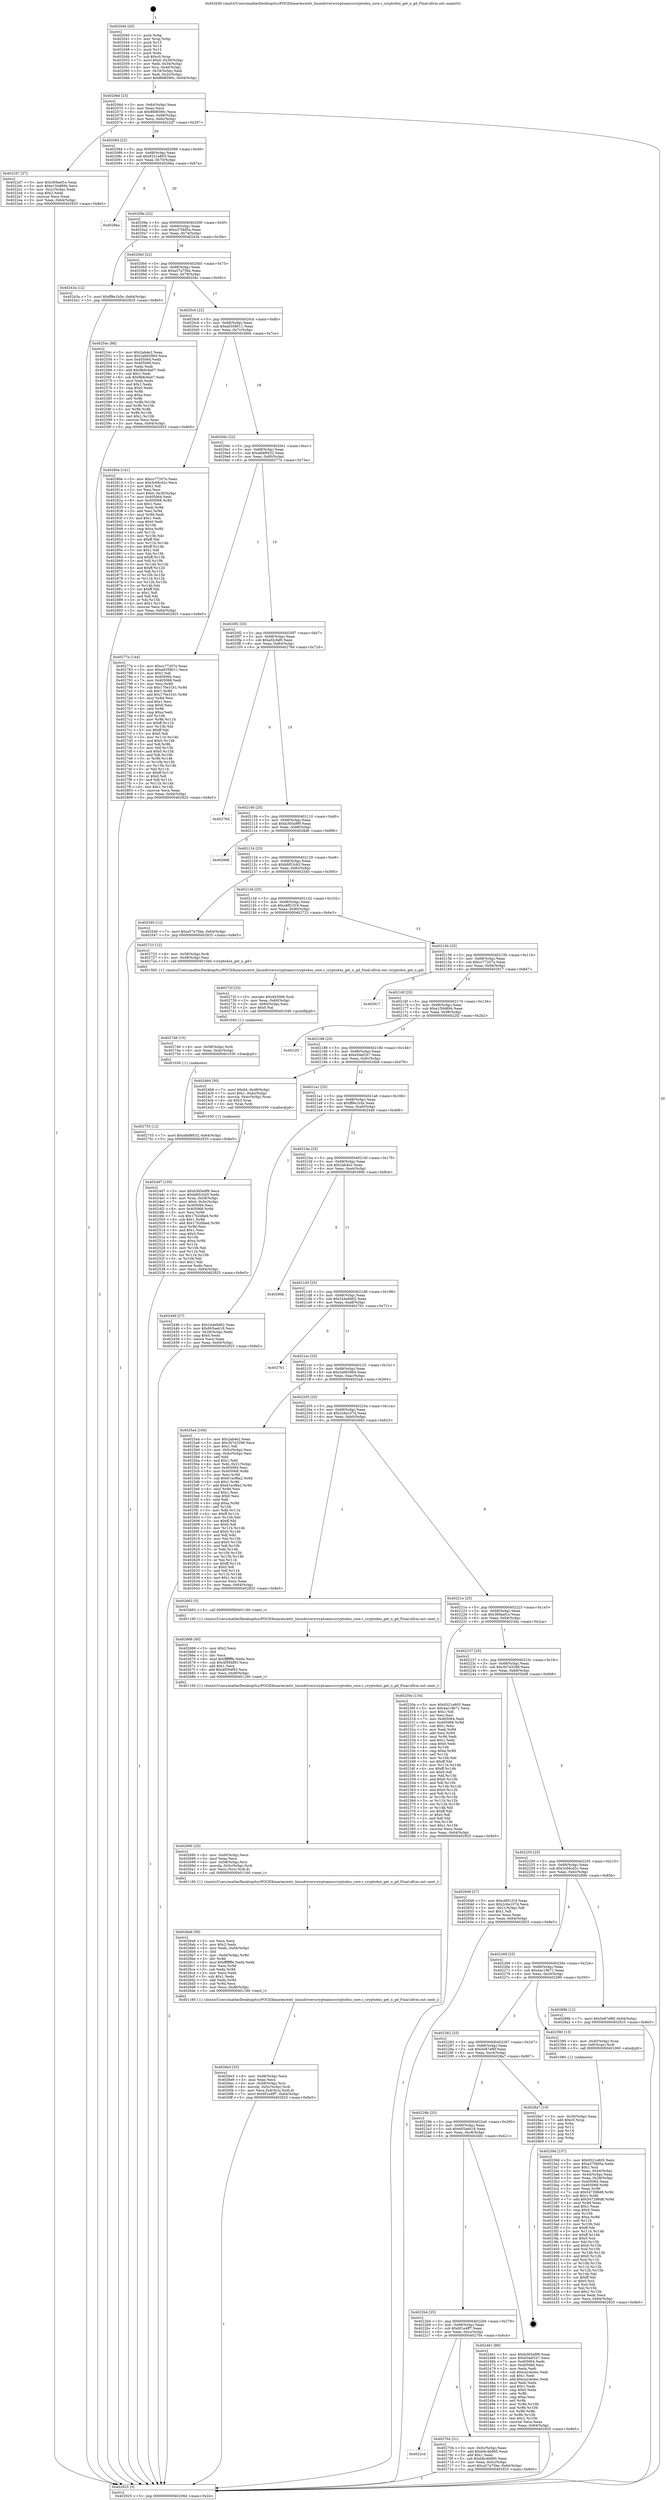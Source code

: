 digraph "0x402040" {
  label = "0x402040 (/mnt/c/Users/mathe/Desktop/tcc/POCII/binaries/extr_linuxdriverscryptoamcccrypto4xx_core.c_crypto4xx_get_n_gd_Final-ollvm.out::main(0))"
  labelloc = "t"
  node[shape=record]

  Entry [label="",width=0.3,height=0.3,shape=circle,fillcolor=black,style=filled]
  "0x40206d" [label="{
     0x40206d [23]\l
     | [instrs]\l
     &nbsp;&nbsp;0x40206d \<+3\>: mov -0x64(%rbp),%eax\l
     &nbsp;&nbsp;0x402070 \<+2\>: mov %eax,%ecx\l
     &nbsp;&nbsp;0x402072 \<+6\>: sub $0x8fd8590c,%ecx\l
     &nbsp;&nbsp;0x402078 \<+3\>: mov %eax,-0x68(%rbp)\l
     &nbsp;&nbsp;0x40207b \<+3\>: mov %ecx,-0x6c(%rbp)\l
     &nbsp;&nbsp;0x40207e \<+6\>: je 00000000004022d7 \<main+0x297\>\l
  }"]
  "0x4022d7" [label="{
     0x4022d7 [27]\l
     | [instrs]\l
     &nbsp;&nbsp;0x4022d7 \<+5\>: mov $0x369aef1e,%eax\l
     &nbsp;&nbsp;0x4022dc \<+5\>: mov $0xe150d894,%ecx\l
     &nbsp;&nbsp;0x4022e1 \<+3\>: mov -0x2c(%rbp),%edx\l
     &nbsp;&nbsp;0x4022e4 \<+3\>: cmp $0x2,%edx\l
     &nbsp;&nbsp;0x4022e7 \<+3\>: cmovne %ecx,%eax\l
     &nbsp;&nbsp;0x4022ea \<+3\>: mov %eax,-0x64(%rbp)\l
     &nbsp;&nbsp;0x4022ed \<+5\>: jmp 0000000000402925 \<main+0x8e5\>\l
  }"]
  "0x402084" [label="{
     0x402084 [22]\l
     | [instrs]\l
     &nbsp;&nbsp;0x402084 \<+5\>: jmp 0000000000402089 \<main+0x49\>\l
     &nbsp;&nbsp;0x402089 \<+3\>: mov -0x68(%rbp),%eax\l
     &nbsp;&nbsp;0x40208c \<+5\>: sub $0x9321e805,%eax\l
     &nbsp;&nbsp;0x402091 \<+3\>: mov %eax,-0x70(%rbp)\l
     &nbsp;&nbsp;0x402094 \<+6\>: je 00000000004028ba \<main+0x87a\>\l
  }"]
  "0x402925" [label="{
     0x402925 [5]\l
     | [instrs]\l
     &nbsp;&nbsp;0x402925 \<+5\>: jmp 000000000040206d \<main+0x2d\>\l
  }"]
  "0x402040" [label="{
     0x402040 [45]\l
     | [instrs]\l
     &nbsp;&nbsp;0x402040 \<+1\>: push %rbp\l
     &nbsp;&nbsp;0x402041 \<+3\>: mov %rsp,%rbp\l
     &nbsp;&nbsp;0x402044 \<+2\>: push %r15\l
     &nbsp;&nbsp;0x402046 \<+2\>: push %r14\l
     &nbsp;&nbsp;0x402048 \<+2\>: push %r12\l
     &nbsp;&nbsp;0x40204a \<+1\>: push %rbx\l
     &nbsp;&nbsp;0x40204b \<+7\>: sub $0xc0,%rsp\l
     &nbsp;&nbsp;0x402052 \<+7\>: movl $0x0,-0x30(%rbp)\l
     &nbsp;&nbsp;0x402059 \<+3\>: mov %edi,-0x34(%rbp)\l
     &nbsp;&nbsp;0x40205c \<+4\>: mov %rsi,-0x40(%rbp)\l
     &nbsp;&nbsp;0x402060 \<+3\>: mov -0x34(%rbp),%edi\l
     &nbsp;&nbsp;0x402063 \<+3\>: mov %edi,-0x2c(%rbp)\l
     &nbsp;&nbsp;0x402066 \<+7\>: movl $0x8fd8590c,-0x64(%rbp)\l
  }"]
  Exit [label="",width=0.3,height=0.3,shape=circle,fillcolor=black,style=filled,peripheries=2]
  "0x4028ba" [label="{
     0x4028ba\l
  }", style=dashed]
  "0x40209a" [label="{
     0x40209a [22]\l
     | [instrs]\l
     &nbsp;&nbsp;0x40209a \<+5\>: jmp 000000000040209f \<main+0x5f\>\l
     &nbsp;&nbsp;0x40209f \<+3\>: mov -0x68(%rbp),%eax\l
     &nbsp;&nbsp;0x4020a2 \<+5\>: sub $0xa37f485a,%eax\l
     &nbsp;&nbsp;0x4020a7 \<+3\>: mov %eax,-0x74(%rbp)\l
     &nbsp;&nbsp;0x4020aa \<+6\>: je 000000000040243a \<main+0x3fa\>\l
  }"]
  "0x402755" [label="{
     0x402755 [12]\l
     | [instrs]\l
     &nbsp;&nbsp;0x402755 \<+7\>: movl $0xa8d9f432,-0x64(%rbp)\l
     &nbsp;&nbsp;0x40275c \<+5\>: jmp 0000000000402925 \<main+0x8e5\>\l
  }"]
  "0x40243a" [label="{
     0x40243a [12]\l
     | [instrs]\l
     &nbsp;&nbsp;0x40243a \<+7\>: movl $0xff9e1b5e,-0x64(%rbp)\l
     &nbsp;&nbsp;0x402441 \<+5\>: jmp 0000000000402925 \<main+0x8e5\>\l
  }"]
  "0x4020b0" [label="{
     0x4020b0 [22]\l
     | [instrs]\l
     &nbsp;&nbsp;0x4020b0 \<+5\>: jmp 00000000004020b5 \<main+0x75\>\l
     &nbsp;&nbsp;0x4020b5 \<+3\>: mov -0x68(%rbp),%eax\l
     &nbsp;&nbsp;0x4020b8 \<+5\>: sub $0xa57a75be,%eax\l
     &nbsp;&nbsp;0x4020bd \<+3\>: mov %eax,-0x78(%rbp)\l
     &nbsp;&nbsp;0x4020c0 \<+6\>: je 000000000040254c \<main+0x50c\>\l
  }"]
  "0x402746" [label="{
     0x402746 [15]\l
     | [instrs]\l
     &nbsp;&nbsp;0x402746 \<+4\>: mov -0x58(%rbp),%rdi\l
     &nbsp;&nbsp;0x40274a \<+6\>: mov %eax,-0xdc(%rbp)\l
     &nbsp;&nbsp;0x402750 \<+5\>: call 0000000000401030 \<free@plt\>\l
     | [calls]\l
     &nbsp;&nbsp;0x401030 \{1\} (unknown)\l
  }"]
  "0x40254c" [label="{
     0x40254c [88]\l
     | [instrs]\l
     &nbsp;&nbsp;0x40254c \<+5\>: mov $0x2ab4e2,%eax\l
     &nbsp;&nbsp;0x402551 \<+5\>: mov $0x2a692964,%ecx\l
     &nbsp;&nbsp;0x402556 \<+7\>: mov 0x405064,%edx\l
     &nbsp;&nbsp;0x40255d \<+7\>: mov 0x405068,%esi\l
     &nbsp;&nbsp;0x402564 \<+2\>: mov %edx,%edi\l
     &nbsp;&nbsp;0x402566 \<+6\>: add $0x9b6c8a07,%edi\l
     &nbsp;&nbsp;0x40256c \<+3\>: sub $0x1,%edi\l
     &nbsp;&nbsp;0x40256f \<+6\>: sub $0x9b6c8a07,%edi\l
     &nbsp;&nbsp;0x402575 \<+3\>: imul %edi,%edx\l
     &nbsp;&nbsp;0x402578 \<+3\>: and $0x1,%edx\l
     &nbsp;&nbsp;0x40257b \<+3\>: cmp $0x0,%edx\l
     &nbsp;&nbsp;0x40257e \<+4\>: sete %r8b\l
     &nbsp;&nbsp;0x402582 \<+3\>: cmp $0xa,%esi\l
     &nbsp;&nbsp;0x402585 \<+4\>: setl %r9b\l
     &nbsp;&nbsp;0x402589 \<+3\>: mov %r8b,%r10b\l
     &nbsp;&nbsp;0x40258c \<+3\>: and %r9b,%r10b\l
     &nbsp;&nbsp;0x40258f \<+3\>: xor %r9b,%r8b\l
     &nbsp;&nbsp;0x402592 \<+3\>: or %r8b,%r10b\l
     &nbsp;&nbsp;0x402595 \<+4\>: test $0x1,%r10b\l
     &nbsp;&nbsp;0x402599 \<+3\>: cmovne %ecx,%eax\l
     &nbsp;&nbsp;0x40259c \<+3\>: mov %eax,-0x64(%rbp)\l
     &nbsp;&nbsp;0x40259f \<+5\>: jmp 0000000000402925 \<main+0x8e5\>\l
  }"]
  "0x4020c6" [label="{
     0x4020c6 [22]\l
     | [instrs]\l
     &nbsp;&nbsp;0x4020c6 \<+5\>: jmp 00000000004020cb \<main+0x8b\>\l
     &nbsp;&nbsp;0x4020cb \<+3\>: mov -0x68(%rbp),%eax\l
     &nbsp;&nbsp;0x4020ce \<+5\>: sub $0xa6358011,%eax\l
     &nbsp;&nbsp;0x4020d3 \<+3\>: mov %eax,-0x7c(%rbp)\l
     &nbsp;&nbsp;0x4020d6 \<+6\>: je 000000000040280e \<main+0x7ce\>\l
  }"]
  "0x40272f" [label="{
     0x40272f [23]\l
     | [instrs]\l
     &nbsp;&nbsp;0x40272f \<+10\>: movabs $0x4030b6,%rdi\l
     &nbsp;&nbsp;0x402739 \<+3\>: mov %eax,-0x60(%rbp)\l
     &nbsp;&nbsp;0x40273c \<+3\>: mov -0x60(%rbp),%esi\l
     &nbsp;&nbsp;0x40273f \<+2\>: mov $0x0,%al\l
     &nbsp;&nbsp;0x402741 \<+5\>: call 0000000000401040 \<printf@plt\>\l
     | [calls]\l
     &nbsp;&nbsp;0x401040 \{1\} (unknown)\l
  }"]
  "0x40280e" [label="{
     0x40280e [141]\l
     | [instrs]\l
     &nbsp;&nbsp;0x40280e \<+5\>: mov $0xcc77207e,%eax\l
     &nbsp;&nbsp;0x402813 \<+5\>: mov $0x3c68cd2c,%ecx\l
     &nbsp;&nbsp;0x402818 \<+2\>: mov $0x1,%dl\l
     &nbsp;&nbsp;0x40281a \<+2\>: xor %esi,%esi\l
     &nbsp;&nbsp;0x40281c \<+7\>: movl $0x0,-0x30(%rbp)\l
     &nbsp;&nbsp;0x402823 \<+7\>: mov 0x405064,%edi\l
     &nbsp;&nbsp;0x40282a \<+8\>: mov 0x405068,%r8d\l
     &nbsp;&nbsp;0x402832 \<+3\>: sub $0x1,%esi\l
     &nbsp;&nbsp;0x402835 \<+3\>: mov %edi,%r9d\l
     &nbsp;&nbsp;0x402838 \<+3\>: add %esi,%r9d\l
     &nbsp;&nbsp;0x40283b \<+4\>: imul %r9d,%edi\l
     &nbsp;&nbsp;0x40283f \<+3\>: and $0x1,%edi\l
     &nbsp;&nbsp;0x402842 \<+3\>: cmp $0x0,%edi\l
     &nbsp;&nbsp;0x402845 \<+4\>: sete %r10b\l
     &nbsp;&nbsp;0x402849 \<+4\>: cmp $0xa,%r8d\l
     &nbsp;&nbsp;0x40284d \<+4\>: setl %r11b\l
     &nbsp;&nbsp;0x402851 \<+3\>: mov %r10b,%bl\l
     &nbsp;&nbsp;0x402854 \<+3\>: xor $0xff,%bl\l
     &nbsp;&nbsp;0x402857 \<+3\>: mov %r11b,%r14b\l
     &nbsp;&nbsp;0x40285a \<+4\>: xor $0xff,%r14b\l
     &nbsp;&nbsp;0x40285e \<+3\>: xor $0x1,%dl\l
     &nbsp;&nbsp;0x402861 \<+3\>: mov %bl,%r15b\l
     &nbsp;&nbsp;0x402864 \<+4\>: and $0xff,%r15b\l
     &nbsp;&nbsp;0x402868 \<+3\>: and %dl,%r10b\l
     &nbsp;&nbsp;0x40286b \<+3\>: mov %r14b,%r12b\l
     &nbsp;&nbsp;0x40286e \<+4\>: and $0xff,%r12b\l
     &nbsp;&nbsp;0x402872 \<+3\>: and %dl,%r11b\l
     &nbsp;&nbsp;0x402875 \<+3\>: or %r10b,%r15b\l
     &nbsp;&nbsp;0x402878 \<+3\>: or %r11b,%r12b\l
     &nbsp;&nbsp;0x40287b \<+3\>: xor %r12b,%r15b\l
     &nbsp;&nbsp;0x40287e \<+3\>: or %r14b,%bl\l
     &nbsp;&nbsp;0x402881 \<+3\>: xor $0xff,%bl\l
     &nbsp;&nbsp;0x402884 \<+3\>: or $0x1,%dl\l
     &nbsp;&nbsp;0x402887 \<+2\>: and %dl,%bl\l
     &nbsp;&nbsp;0x402889 \<+3\>: or %bl,%r15b\l
     &nbsp;&nbsp;0x40288c \<+4\>: test $0x1,%r15b\l
     &nbsp;&nbsp;0x402890 \<+3\>: cmovne %ecx,%eax\l
     &nbsp;&nbsp;0x402893 \<+3\>: mov %eax,-0x64(%rbp)\l
     &nbsp;&nbsp;0x402896 \<+5\>: jmp 0000000000402925 \<main+0x8e5\>\l
  }"]
  "0x4020dc" [label="{
     0x4020dc [22]\l
     | [instrs]\l
     &nbsp;&nbsp;0x4020dc \<+5\>: jmp 00000000004020e1 \<main+0xa1\>\l
     &nbsp;&nbsp;0x4020e1 \<+3\>: mov -0x68(%rbp),%eax\l
     &nbsp;&nbsp;0x4020e4 \<+5\>: sub $0xa8d9f432,%eax\l
     &nbsp;&nbsp;0x4020e9 \<+3\>: mov %eax,-0x80(%rbp)\l
     &nbsp;&nbsp;0x4020ec \<+6\>: je 000000000040277e \<main+0x73e\>\l
  }"]
  "0x4022cd" [label="{
     0x4022cd\l
  }", style=dashed]
  "0x40277e" [label="{
     0x40277e [144]\l
     | [instrs]\l
     &nbsp;&nbsp;0x40277e \<+5\>: mov $0xcc77207e,%eax\l
     &nbsp;&nbsp;0x402783 \<+5\>: mov $0xa6358011,%ecx\l
     &nbsp;&nbsp;0x402788 \<+2\>: mov $0x1,%dl\l
     &nbsp;&nbsp;0x40278a \<+7\>: mov 0x405064,%esi\l
     &nbsp;&nbsp;0x402791 \<+7\>: mov 0x405068,%edi\l
     &nbsp;&nbsp;0x402798 \<+3\>: mov %esi,%r8d\l
     &nbsp;&nbsp;0x40279b \<+7\>: sub $0x170e31b1,%r8d\l
     &nbsp;&nbsp;0x4027a2 \<+4\>: sub $0x1,%r8d\l
     &nbsp;&nbsp;0x4027a6 \<+7\>: add $0x170e31b1,%r8d\l
     &nbsp;&nbsp;0x4027ad \<+4\>: imul %r8d,%esi\l
     &nbsp;&nbsp;0x4027b1 \<+3\>: and $0x1,%esi\l
     &nbsp;&nbsp;0x4027b4 \<+3\>: cmp $0x0,%esi\l
     &nbsp;&nbsp;0x4027b7 \<+4\>: sete %r9b\l
     &nbsp;&nbsp;0x4027bb \<+3\>: cmp $0xa,%edi\l
     &nbsp;&nbsp;0x4027be \<+4\>: setl %r10b\l
     &nbsp;&nbsp;0x4027c2 \<+3\>: mov %r9b,%r11b\l
     &nbsp;&nbsp;0x4027c5 \<+4\>: xor $0xff,%r11b\l
     &nbsp;&nbsp;0x4027c9 \<+3\>: mov %r10b,%bl\l
     &nbsp;&nbsp;0x4027cc \<+3\>: xor $0xff,%bl\l
     &nbsp;&nbsp;0x4027cf \<+3\>: xor $0x0,%dl\l
     &nbsp;&nbsp;0x4027d2 \<+3\>: mov %r11b,%r14b\l
     &nbsp;&nbsp;0x4027d5 \<+4\>: and $0x0,%r14b\l
     &nbsp;&nbsp;0x4027d9 \<+3\>: and %dl,%r9b\l
     &nbsp;&nbsp;0x4027dc \<+3\>: mov %bl,%r15b\l
     &nbsp;&nbsp;0x4027df \<+4\>: and $0x0,%r15b\l
     &nbsp;&nbsp;0x4027e3 \<+3\>: and %dl,%r10b\l
     &nbsp;&nbsp;0x4027e6 \<+3\>: or %r9b,%r14b\l
     &nbsp;&nbsp;0x4027e9 \<+3\>: or %r10b,%r15b\l
     &nbsp;&nbsp;0x4027ec \<+3\>: xor %r15b,%r14b\l
     &nbsp;&nbsp;0x4027ef \<+3\>: or %bl,%r11b\l
     &nbsp;&nbsp;0x4027f2 \<+4\>: xor $0xff,%r11b\l
     &nbsp;&nbsp;0x4027f6 \<+3\>: or $0x0,%dl\l
     &nbsp;&nbsp;0x4027f9 \<+3\>: and %dl,%r11b\l
     &nbsp;&nbsp;0x4027fc \<+3\>: or %r11b,%r14b\l
     &nbsp;&nbsp;0x4027ff \<+4\>: test $0x1,%r14b\l
     &nbsp;&nbsp;0x402803 \<+3\>: cmovne %ecx,%eax\l
     &nbsp;&nbsp;0x402806 \<+3\>: mov %eax,-0x64(%rbp)\l
     &nbsp;&nbsp;0x402809 \<+5\>: jmp 0000000000402925 \<main+0x8e5\>\l
  }"]
  "0x4020f2" [label="{
     0x4020f2 [25]\l
     | [instrs]\l
     &nbsp;&nbsp;0x4020f2 \<+5\>: jmp 00000000004020f7 \<main+0xb7\>\l
     &nbsp;&nbsp;0x4020f7 \<+3\>: mov -0x68(%rbp),%eax\l
     &nbsp;&nbsp;0x4020fa \<+5\>: sub $0xaf2cfaf0,%eax\l
     &nbsp;&nbsp;0x4020ff \<+6\>: mov %eax,-0x84(%rbp)\l
     &nbsp;&nbsp;0x402105 \<+6\>: je 000000000040276d \<main+0x72d\>\l
  }"]
  "0x402704" [label="{
     0x402704 [31]\l
     | [instrs]\l
     &nbsp;&nbsp;0x402704 \<+3\>: mov -0x5c(%rbp),%eax\l
     &nbsp;&nbsp;0x402707 \<+5\>: add $0xb6c4b685,%eax\l
     &nbsp;&nbsp;0x40270c \<+3\>: add $0x1,%eax\l
     &nbsp;&nbsp;0x40270f \<+5\>: sub $0xb6c4b685,%eax\l
     &nbsp;&nbsp;0x402714 \<+3\>: mov %eax,-0x5c(%rbp)\l
     &nbsp;&nbsp;0x402717 \<+7\>: movl $0xa57a75be,-0x64(%rbp)\l
     &nbsp;&nbsp;0x40271e \<+5\>: jmp 0000000000402925 \<main+0x8e5\>\l
  }"]
  "0x40276d" [label="{
     0x40276d\l
  }", style=dashed]
  "0x40210b" [label="{
     0x40210b [25]\l
     | [instrs]\l
     &nbsp;&nbsp;0x40210b \<+5\>: jmp 0000000000402110 \<main+0xd0\>\l
     &nbsp;&nbsp;0x402110 \<+3\>: mov -0x68(%rbp),%eax\l
     &nbsp;&nbsp;0x402113 \<+5\>: sub $0xb365a9f9,%eax\l
     &nbsp;&nbsp;0x402118 \<+6\>: mov %eax,-0x88(%rbp)\l
     &nbsp;&nbsp;0x40211e \<+6\>: je 00000000004028d6 \<main+0x896\>\l
  }"]
  "0x4026e3" [label="{
     0x4026e3 [33]\l
     | [instrs]\l
     &nbsp;&nbsp;0x4026e3 \<+6\>: mov -0xd8(%rbp),%ecx\l
     &nbsp;&nbsp;0x4026e9 \<+3\>: imul %eax,%ecx\l
     &nbsp;&nbsp;0x4026ec \<+4\>: mov -0x58(%rbp),%rsi\l
     &nbsp;&nbsp;0x4026f0 \<+4\>: movslq -0x5c(%rbp),%rdi\l
     &nbsp;&nbsp;0x4026f4 \<+4\>: mov %ecx,0x4(%rsi,%rdi,8)\l
     &nbsp;&nbsp;0x4026f8 \<+7\>: movl $0x6f1e4ff7,-0x64(%rbp)\l
     &nbsp;&nbsp;0x4026ff \<+5\>: jmp 0000000000402925 \<main+0x8e5\>\l
  }"]
  "0x4028d6" [label="{
     0x4028d6\l
  }", style=dashed]
  "0x402124" [label="{
     0x402124 [25]\l
     | [instrs]\l
     &nbsp;&nbsp;0x402124 \<+5\>: jmp 0000000000402129 \<main+0xe9\>\l
     &nbsp;&nbsp;0x402129 \<+3\>: mov -0x68(%rbp),%eax\l
     &nbsp;&nbsp;0x40212c \<+5\>: sub $0xbfd53cb5,%eax\l
     &nbsp;&nbsp;0x402131 \<+6\>: mov %eax,-0x8c(%rbp)\l
     &nbsp;&nbsp;0x402137 \<+6\>: je 0000000000402540 \<main+0x500\>\l
  }"]
  "0x4026a9" [label="{
     0x4026a9 [58]\l
     | [instrs]\l
     &nbsp;&nbsp;0x4026a9 \<+2\>: xor %ecx,%ecx\l
     &nbsp;&nbsp;0x4026ab \<+5\>: mov $0x2,%edx\l
     &nbsp;&nbsp;0x4026b0 \<+6\>: mov %edx,-0xd4(%rbp)\l
     &nbsp;&nbsp;0x4026b6 \<+1\>: cltd\l
     &nbsp;&nbsp;0x4026b7 \<+7\>: mov -0xd4(%rbp),%r8d\l
     &nbsp;&nbsp;0x4026be \<+3\>: idiv %r8d\l
     &nbsp;&nbsp;0x4026c1 \<+6\>: imul $0xfffffffe,%edx,%edx\l
     &nbsp;&nbsp;0x4026c7 \<+3\>: mov %ecx,%r9d\l
     &nbsp;&nbsp;0x4026ca \<+3\>: sub %edx,%r9d\l
     &nbsp;&nbsp;0x4026cd \<+2\>: mov %ecx,%edx\l
     &nbsp;&nbsp;0x4026cf \<+3\>: sub $0x1,%edx\l
     &nbsp;&nbsp;0x4026d2 \<+3\>: add %edx,%r9d\l
     &nbsp;&nbsp;0x4026d5 \<+3\>: sub %r9d,%ecx\l
     &nbsp;&nbsp;0x4026d8 \<+6\>: mov %ecx,-0xd8(%rbp)\l
     &nbsp;&nbsp;0x4026de \<+5\>: call 0000000000401160 \<next_i\>\l
     | [calls]\l
     &nbsp;&nbsp;0x401160 \{1\} (/mnt/c/Users/mathe/Desktop/tcc/POCII/binaries/extr_linuxdriverscryptoamcccrypto4xx_core.c_crypto4xx_get_n_gd_Final-ollvm.out::next_i)\l
  }"]
  "0x402540" [label="{
     0x402540 [12]\l
     | [instrs]\l
     &nbsp;&nbsp;0x402540 \<+7\>: movl $0xa57a75be,-0x64(%rbp)\l
     &nbsp;&nbsp;0x402547 \<+5\>: jmp 0000000000402925 \<main+0x8e5\>\l
  }"]
  "0x40213d" [label="{
     0x40213d [25]\l
     | [instrs]\l
     &nbsp;&nbsp;0x40213d \<+5\>: jmp 0000000000402142 \<main+0x102\>\l
     &nbsp;&nbsp;0x402142 \<+3\>: mov -0x68(%rbp),%eax\l
     &nbsp;&nbsp;0x402145 \<+5\>: sub $0xc6f51f19,%eax\l
     &nbsp;&nbsp;0x40214a \<+6\>: mov %eax,-0x90(%rbp)\l
     &nbsp;&nbsp;0x402150 \<+6\>: je 0000000000402723 \<main+0x6e3\>\l
  }"]
  "0x402690" [label="{
     0x402690 [25]\l
     | [instrs]\l
     &nbsp;&nbsp;0x402690 \<+6\>: mov -0xd0(%rbp),%ecx\l
     &nbsp;&nbsp;0x402696 \<+3\>: imul %eax,%ecx\l
     &nbsp;&nbsp;0x402699 \<+4\>: mov -0x58(%rbp),%rsi\l
     &nbsp;&nbsp;0x40269d \<+4\>: movslq -0x5c(%rbp),%rdi\l
     &nbsp;&nbsp;0x4026a1 \<+3\>: mov %ecx,(%rsi,%rdi,8)\l
     &nbsp;&nbsp;0x4026a4 \<+5\>: call 0000000000401160 \<next_i\>\l
     | [calls]\l
     &nbsp;&nbsp;0x401160 \{1\} (/mnt/c/Users/mathe/Desktop/tcc/POCII/binaries/extr_linuxdriverscryptoamcccrypto4xx_core.c_crypto4xx_get_n_gd_Final-ollvm.out::next_i)\l
  }"]
  "0x402723" [label="{
     0x402723 [12]\l
     | [instrs]\l
     &nbsp;&nbsp;0x402723 \<+4\>: mov -0x58(%rbp),%rdi\l
     &nbsp;&nbsp;0x402727 \<+3\>: mov -0x48(%rbp),%esi\l
     &nbsp;&nbsp;0x40272a \<+5\>: call 00000000004015b0 \<crypto4xx_get_n_gd\>\l
     | [calls]\l
     &nbsp;&nbsp;0x4015b0 \{1\} (/mnt/c/Users/mathe/Desktop/tcc/POCII/binaries/extr_linuxdriverscryptoamcccrypto4xx_core.c_crypto4xx_get_n_gd_Final-ollvm.out::crypto4xx_get_n_gd)\l
  }"]
  "0x402156" [label="{
     0x402156 [25]\l
     | [instrs]\l
     &nbsp;&nbsp;0x402156 \<+5\>: jmp 000000000040215b \<main+0x11b\>\l
     &nbsp;&nbsp;0x40215b \<+3\>: mov -0x68(%rbp),%eax\l
     &nbsp;&nbsp;0x40215e \<+5\>: sub $0xcc77207e,%eax\l
     &nbsp;&nbsp;0x402163 \<+6\>: mov %eax,-0x94(%rbp)\l
     &nbsp;&nbsp;0x402169 \<+6\>: je 0000000000402917 \<main+0x8d7\>\l
  }"]
  "0x402668" [label="{
     0x402668 [40]\l
     | [instrs]\l
     &nbsp;&nbsp;0x402668 \<+5\>: mov $0x2,%ecx\l
     &nbsp;&nbsp;0x40266d \<+1\>: cltd\l
     &nbsp;&nbsp;0x40266e \<+2\>: idiv %ecx\l
     &nbsp;&nbsp;0x402670 \<+6\>: imul $0xfffffffe,%edx,%ecx\l
     &nbsp;&nbsp;0x402676 \<+6\>: sub $0x4f594f93,%ecx\l
     &nbsp;&nbsp;0x40267c \<+3\>: add $0x1,%ecx\l
     &nbsp;&nbsp;0x40267f \<+6\>: add $0x4f594f93,%ecx\l
     &nbsp;&nbsp;0x402685 \<+6\>: mov %ecx,-0xd0(%rbp)\l
     &nbsp;&nbsp;0x40268b \<+5\>: call 0000000000401160 \<next_i\>\l
     | [calls]\l
     &nbsp;&nbsp;0x401160 \{1\} (/mnt/c/Users/mathe/Desktop/tcc/POCII/binaries/extr_linuxdriverscryptoamcccrypto4xx_core.c_crypto4xx_get_n_gd_Final-ollvm.out::next_i)\l
  }"]
  "0x402917" [label="{
     0x402917\l
  }", style=dashed]
  "0x40216f" [label="{
     0x40216f [25]\l
     | [instrs]\l
     &nbsp;&nbsp;0x40216f \<+5\>: jmp 0000000000402174 \<main+0x134\>\l
     &nbsp;&nbsp;0x402174 \<+3\>: mov -0x68(%rbp),%eax\l
     &nbsp;&nbsp;0x402177 \<+5\>: sub $0xe150d894,%eax\l
     &nbsp;&nbsp;0x40217c \<+6\>: mov %eax,-0x98(%rbp)\l
     &nbsp;&nbsp;0x402182 \<+6\>: je 00000000004022f2 \<main+0x2b2\>\l
  }"]
  "0x4024d7" [label="{
     0x4024d7 [105]\l
     | [instrs]\l
     &nbsp;&nbsp;0x4024d7 \<+5\>: mov $0xb365a9f9,%ecx\l
     &nbsp;&nbsp;0x4024dc \<+5\>: mov $0xbfd53cb5,%edx\l
     &nbsp;&nbsp;0x4024e1 \<+4\>: mov %rax,-0x58(%rbp)\l
     &nbsp;&nbsp;0x4024e5 \<+7\>: movl $0x0,-0x5c(%rbp)\l
     &nbsp;&nbsp;0x4024ec \<+7\>: mov 0x405064,%esi\l
     &nbsp;&nbsp;0x4024f3 \<+8\>: mov 0x405068,%r8d\l
     &nbsp;&nbsp;0x4024fb \<+3\>: mov %esi,%r9d\l
     &nbsp;&nbsp;0x4024fe \<+7\>: sub $0x17b2dbed,%r9d\l
     &nbsp;&nbsp;0x402505 \<+4\>: sub $0x1,%r9d\l
     &nbsp;&nbsp;0x402509 \<+7\>: add $0x17b2dbed,%r9d\l
     &nbsp;&nbsp;0x402510 \<+4\>: imul %r9d,%esi\l
     &nbsp;&nbsp;0x402514 \<+3\>: and $0x1,%esi\l
     &nbsp;&nbsp;0x402517 \<+3\>: cmp $0x0,%esi\l
     &nbsp;&nbsp;0x40251a \<+4\>: sete %r10b\l
     &nbsp;&nbsp;0x40251e \<+4\>: cmp $0xa,%r8d\l
     &nbsp;&nbsp;0x402522 \<+4\>: setl %r11b\l
     &nbsp;&nbsp;0x402526 \<+3\>: mov %r10b,%bl\l
     &nbsp;&nbsp;0x402529 \<+3\>: and %r11b,%bl\l
     &nbsp;&nbsp;0x40252c \<+3\>: xor %r11b,%r10b\l
     &nbsp;&nbsp;0x40252f \<+3\>: or %r10b,%bl\l
     &nbsp;&nbsp;0x402532 \<+3\>: test $0x1,%bl\l
     &nbsp;&nbsp;0x402535 \<+3\>: cmovne %edx,%ecx\l
     &nbsp;&nbsp;0x402538 \<+3\>: mov %ecx,-0x64(%rbp)\l
     &nbsp;&nbsp;0x40253b \<+5\>: jmp 0000000000402925 \<main+0x8e5\>\l
  }"]
  "0x4022f2" [label="{
     0x4022f2\l
  }", style=dashed]
  "0x402188" [label="{
     0x402188 [25]\l
     | [instrs]\l
     &nbsp;&nbsp;0x402188 \<+5\>: jmp 000000000040218d \<main+0x14d\>\l
     &nbsp;&nbsp;0x40218d \<+3\>: mov -0x68(%rbp),%eax\l
     &nbsp;&nbsp;0x402190 \<+5\>: sub $0xe54ef1b7,%eax\l
     &nbsp;&nbsp;0x402195 \<+6\>: mov %eax,-0x9c(%rbp)\l
     &nbsp;&nbsp;0x40219b \<+6\>: je 00000000004024b9 \<main+0x479\>\l
  }"]
  "0x4022b4" [label="{
     0x4022b4 [25]\l
     | [instrs]\l
     &nbsp;&nbsp;0x4022b4 \<+5\>: jmp 00000000004022b9 \<main+0x279\>\l
     &nbsp;&nbsp;0x4022b9 \<+3\>: mov -0x68(%rbp),%eax\l
     &nbsp;&nbsp;0x4022bc \<+5\>: sub $0x6f1e4ff7,%eax\l
     &nbsp;&nbsp;0x4022c1 \<+6\>: mov %eax,-0xcc(%rbp)\l
     &nbsp;&nbsp;0x4022c7 \<+6\>: je 0000000000402704 \<main+0x6c4\>\l
  }"]
  "0x4024b9" [label="{
     0x4024b9 [30]\l
     | [instrs]\l
     &nbsp;&nbsp;0x4024b9 \<+7\>: movl $0x64,-0x48(%rbp)\l
     &nbsp;&nbsp;0x4024c0 \<+7\>: movl $0x1,-0x4c(%rbp)\l
     &nbsp;&nbsp;0x4024c7 \<+4\>: movslq -0x4c(%rbp),%rax\l
     &nbsp;&nbsp;0x4024cb \<+4\>: shl $0x3,%rax\l
     &nbsp;&nbsp;0x4024cf \<+3\>: mov %rax,%rdi\l
     &nbsp;&nbsp;0x4024d2 \<+5\>: call 0000000000401050 \<malloc@plt\>\l
     | [calls]\l
     &nbsp;&nbsp;0x401050 \{1\} (unknown)\l
  }"]
  "0x4021a1" [label="{
     0x4021a1 [25]\l
     | [instrs]\l
     &nbsp;&nbsp;0x4021a1 \<+5\>: jmp 00000000004021a6 \<main+0x166\>\l
     &nbsp;&nbsp;0x4021a6 \<+3\>: mov -0x68(%rbp),%eax\l
     &nbsp;&nbsp;0x4021a9 \<+5\>: sub $0xff9e1b5e,%eax\l
     &nbsp;&nbsp;0x4021ae \<+6\>: mov %eax,-0xa0(%rbp)\l
     &nbsp;&nbsp;0x4021b4 \<+6\>: je 0000000000402446 \<main+0x406\>\l
  }"]
  "0x402461" [label="{
     0x402461 [88]\l
     | [instrs]\l
     &nbsp;&nbsp;0x402461 \<+5\>: mov $0xb365a9f9,%eax\l
     &nbsp;&nbsp;0x402466 \<+5\>: mov $0xe54ef1b7,%ecx\l
     &nbsp;&nbsp;0x40246b \<+7\>: mov 0x405064,%edx\l
     &nbsp;&nbsp;0x402472 \<+7\>: mov 0x405068,%esi\l
     &nbsp;&nbsp;0x402479 \<+2\>: mov %edx,%edi\l
     &nbsp;&nbsp;0x40247b \<+6\>: sub $0xca24e4ec,%edi\l
     &nbsp;&nbsp;0x402481 \<+3\>: sub $0x1,%edi\l
     &nbsp;&nbsp;0x402484 \<+6\>: add $0xca24e4ec,%edi\l
     &nbsp;&nbsp;0x40248a \<+3\>: imul %edi,%edx\l
     &nbsp;&nbsp;0x40248d \<+3\>: and $0x1,%edx\l
     &nbsp;&nbsp;0x402490 \<+3\>: cmp $0x0,%edx\l
     &nbsp;&nbsp;0x402493 \<+4\>: sete %r8b\l
     &nbsp;&nbsp;0x402497 \<+3\>: cmp $0xa,%esi\l
     &nbsp;&nbsp;0x40249a \<+4\>: setl %r9b\l
     &nbsp;&nbsp;0x40249e \<+3\>: mov %r8b,%r10b\l
     &nbsp;&nbsp;0x4024a1 \<+3\>: and %r9b,%r10b\l
     &nbsp;&nbsp;0x4024a4 \<+3\>: xor %r9b,%r8b\l
     &nbsp;&nbsp;0x4024a7 \<+3\>: or %r8b,%r10b\l
     &nbsp;&nbsp;0x4024aa \<+4\>: test $0x1,%r10b\l
     &nbsp;&nbsp;0x4024ae \<+3\>: cmovne %ecx,%eax\l
     &nbsp;&nbsp;0x4024b1 \<+3\>: mov %eax,-0x64(%rbp)\l
     &nbsp;&nbsp;0x4024b4 \<+5\>: jmp 0000000000402925 \<main+0x8e5\>\l
  }"]
  "0x402446" [label="{
     0x402446 [27]\l
     | [instrs]\l
     &nbsp;&nbsp;0x402446 \<+5\>: mov $0x244e9d62,%eax\l
     &nbsp;&nbsp;0x40244b \<+5\>: mov $0x605aeb18,%ecx\l
     &nbsp;&nbsp;0x402450 \<+3\>: mov -0x28(%rbp),%edx\l
     &nbsp;&nbsp;0x402453 \<+3\>: cmp $0x0,%edx\l
     &nbsp;&nbsp;0x402456 \<+3\>: cmove %ecx,%eax\l
     &nbsp;&nbsp;0x402459 \<+3\>: mov %eax,-0x64(%rbp)\l
     &nbsp;&nbsp;0x40245c \<+5\>: jmp 0000000000402925 \<main+0x8e5\>\l
  }"]
  "0x4021ba" [label="{
     0x4021ba [25]\l
     | [instrs]\l
     &nbsp;&nbsp;0x4021ba \<+5\>: jmp 00000000004021bf \<main+0x17f\>\l
     &nbsp;&nbsp;0x4021bf \<+3\>: mov -0x68(%rbp),%eax\l
     &nbsp;&nbsp;0x4021c2 \<+5\>: sub $0x2ab4e2,%eax\l
     &nbsp;&nbsp;0x4021c7 \<+6\>: mov %eax,-0xa4(%rbp)\l
     &nbsp;&nbsp;0x4021cd \<+6\>: je 000000000040290b \<main+0x8cb\>\l
  }"]
  "0x40229b" [label="{
     0x40229b [25]\l
     | [instrs]\l
     &nbsp;&nbsp;0x40229b \<+5\>: jmp 00000000004022a0 \<main+0x260\>\l
     &nbsp;&nbsp;0x4022a0 \<+3\>: mov -0x68(%rbp),%eax\l
     &nbsp;&nbsp;0x4022a3 \<+5\>: sub $0x605aeb18,%eax\l
     &nbsp;&nbsp;0x4022a8 \<+6\>: mov %eax,-0xc8(%rbp)\l
     &nbsp;&nbsp;0x4022ae \<+6\>: je 0000000000402461 \<main+0x421\>\l
  }"]
  "0x40290b" [label="{
     0x40290b\l
  }", style=dashed]
  "0x4021d3" [label="{
     0x4021d3 [25]\l
     | [instrs]\l
     &nbsp;&nbsp;0x4021d3 \<+5\>: jmp 00000000004021d8 \<main+0x198\>\l
     &nbsp;&nbsp;0x4021d8 \<+3\>: mov -0x68(%rbp),%eax\l
     &nbsp;&nbsp;0x4021db \<+5\>: sub $0x244e9d62,%eax\l
     &nbsp;&nbsp;0x4021e0 \<+6\>: mov %eax,-0xa8(%rbp)\l
     &nbsp;&nbsp;0x4021e6 \<+6\>: je 0000000000402761 \<main+0x721\>\l
  }"]
  "0x4028a7" [label="{
     0x4028a7 [19]\l
     | [instrs]\l
     &nbsp;&nbsp;0x4028a7 \<+3\>: mov -0x30(%rbp),%eax\l
     &nbsp;&nbsp;0x4028aa \<+7\>: add $0xc0,%rsp\l
     &nbsp;&nbsp;0x4028b1 \<+1\>: pop %rbx\l
     &nbsp;&nbsp;0x4028b2 \<+2\>: pop %r12\l
     &nbsp;&nbsp;0x4028b4 \<+2\>: pop %r14\l
     &nbsp;&nbsp;0x4028b6 \<+2\>: pop %r15\l
     &nbsp;&nbsp;0x4028b8 \<+1\>: pop %rbp\l
     &nbsp;&nbsp;0x4028b9 \<+1\>: ret\l
  }"]
  "0x402761" [label="{
     0x402761\l
  }", style=dashed]
  "0x4021ec" [label="{
     0x4021ec [25]\l
     | [instrs]\l
     &nbsp;&nbsp;0x4021ec \<+5\>: jmp 00000000004021f1 \<main+0x1b1\>\l
     &nbsp;&nbsp;0x4021f1 \<+3\>: mov -0x68(%rbp),%eax\l
     &nbsp;&nbsp;0x4021f4 \<+5\>: sub $0x2a692964,%eax\l
     &nbsp;&nbsp;0x4021f9 \<+6\>: mov %eax,-0xac(%rbp)\l
     &nbsp;&nbsp;0x4021ff \<+6\>: je 00000000004025a4 \<main+0x564\>\l
  }"]
  "0x40239d" [label="{
     0x40239d [157]\l
     | [instrs]\l
     &nbsp;&nbsp;0x40239d \<+5\>: mov $0x9321e805,%ecx\l
     &nbsp;&nbsp;0x4023a2 \<+5\>: mov $0xa37f485a,%edx\l
     &nbsp;&nbsp;0x4023a7 \<+3\>: mov $0x1,%sil\l
     &nbsp;&nbsp;0x4023aa \<+3\>: mov %eax,-0x44(%rbp)\l
     &nbsp;&nbsp;0x4023ad \<+3\>: mov -0x44(%rbp),%eax\l
     &nbsp;&nbsp;0x4023b0 \<+3\>: mov %eax,-0x28(%rbp)\l
     &nbsp;&nbsp;0x4023b3 \<+7\>: mov 0x405064,%eax\l
     &nbsp;&nbsp;0x4023ba \<+8\>: mov 0x405068,%r8d\l
     &nbsp;&nbsp;0x4023c2 \<+3\>: mov %eax,%r9d\l
     &nbsp;&nbsp;0x4023c5 \<+7\>: sub $0x547298d8,%r9d\l
     &nbsp;&nbsp;0x4023cc \<+4\>: sub $0x1,%r9d\l
     &nbsp;&nbsp;0x4023d0 \<+7\>: add $0x547298d8,%r9d\l
     &nbsp;&nbsp;0x4023d7 \<+4\>: imul %r9d,%eax\l
     &nbsp;&nbsp;0x4023db \<+3\>: and $0x1,%eax\l
     &nbsp;&nbsp;0x4023de \<+3\>: cmp $0x0,%eax\l
     &nbsp;&nbsp;0x4023e1 \<+4\>: sete %r10b\l
     &nbsp;&nbsp;0x4023e5 \<+4\>: cmp $0xa,%r8d\l
     &nbsp;&nbsp;0x4023e9 \<+4\>: setl %r11b\l
     &nbsp;&nbsp;0x4023ed \<+3\>: mov %r10b,%bl\l
     &nbsp;&nbsp;0x4023f0 \<+3\>: xor $0xff,%bl\l
     &nbsp;&nbsp;0x4023f3 \<+3\>: mov %r11b,%r14b\l
     &nbsp;&nbsp;0x4023f6 \<+4\>: xor $0xff,%r14b\l
     &nbsp;&nbsp;0x4023fa \<+4\>: xor $0x0,%sil\l
     &nbsp;&nbsp;0x4023fe \<+3\>: mov %bl,%r15b\l
     &nbsp;&nbsp;0x402401 \<+4\>: and $0x0,%r15b\l
     &nbsp;&nbsp;0x402405 \<+3\>: and %sil,%r10b\l
     &nbsp;&nbsp;0x402408 \<+3\>: mov %r14b,%r12b\l
     &nbsp;&nbsp;0x40240b \<+4\>: and $0x0,%r12b\l
     &nbsp;&nbsp;0x40240f \<+3\>: and %sil,%r11b\l
     &nbsp;&nbsp;0x402412 \<+3\>: or %r10b,%r15b\l
     &nbsp;&nbsp;0x402415 \<+3\>: or %r11b,%r12b\l
     &nbsp;&nbsp;0x402418 \<+3\>: xor %r12b,%r15b\l
     &nbsp;&nbsp;0x40241b \<+3\>: or %r14b,%bl\l
     &nbsp;&nbsp;0x40241e \<+3\>: xor $0xff,%bl\l
     &nbsp;&nbsp;0x402421 \<+4\>: or $0x0,%sil\l
     &nbsp;&nbsp;0x402425 \<+3\>: and %sil,%bl\l
     &nbsp;&nbsp;0x402428 \<+3\>: or %bl,%r15b\l
     &nbsp;&nbsp;0x40242b \<+4\>: test $0x1,%r15b\l
     &nbsp;&nbsp;0x40242f \<+3\>: cmovne %edx,%ecx\l
     &nbsp;&nbsp;0x402432 \<+3\>: mov %ecx,-0x64(%rbp)\l
     &nbsp;&nbsp;0x402435 \<+5\>: jmp 0000000000402925 \<main+0x8e5\>\l
  }"]
  "0x4025a4" [label="{
     0x4025a4 [164]\l
     | [instrs]\l
     &nbsp;&nbsp;0x4025a4 \<+5\>: mov $0x2ab4e2,%eax\l
     &nbsp;&nbsp;0x4025a9 \<+5\>: mov $0x3b7e3298,%ecx\l
     &nbsp;&nbsp;0x4025ae \<+2\>: mov $0x1,%dl\l
     &nbsp;&nbsp;0x4025b0 \<+3\>: mov -0x5c(%rbp),%esi\l
     &nbsp;&nbsp;0x4025b3 \<+3\>: cmp -0x4c(%rbp),%esi\l
     &nbsp;&nbsp;0x4025b6 \<+4\>: setl %dil\l
     &nbsp;&nbsp;0x4025ba \<+4\>: and $0x1,%dil\l
     &nbsp;&nbsp;0x4025be \<+4\>: mov %dil,-0x21(%rbp)\l
     &nbsp;&nbsp;0x4025c2 \<+7\>: mov 0x405064,%esi\l
     &nbsp;&nbsp;0x4025c9 \<+8\>: mov 0x405068,%r8d\l
     &nbsp;&nbsp;0x4025d1 \<+3\>: mov %esi,%r9d\l
     &nbsp;&nbsp;0x4025d4 \<+7\>: sub $0x61ecf8a2,%r9d\l
     &nbsp;&nbsp;0x4025db \<+4\>: sub $0x1,%r9d\l
     &nbsp;&nbsp;0x4025df \<+7\>: add $0x61ecf8a2,%r9d\l
     &nbsp;&nbsp;0x4025e6 \<+4\>: imul %r9d,%esi\l
     &nbsp;&nbsp;0x4025ea \<+3\>: and $0x1,%esi\l
     &nbsp;&nbsp;0x4025ed \<+3\>: cmp $0x0,%esi\l
     &nbsp;&nbsp;0x4025f0 \<+4\>: sete %dil\l
     &nbsp;&nbsp;0x4025f4 \<+4\>: cmp $0xa,%r8d\l
     &nbsp;&nbsp;0x4025f8 \<+4\>: setl %r10b\l
     &nbsp;&nbsp;0x4025fc \<+3\>: mov %dil,%r11b\l
     &nbsp;&nbsp;0x4025ff \<+4\>: xor $0xff,%r11b\l
     &nbsp;&nbsp;0x402603 \<+3\>: mov %r10b,%bl\l
     &nbsp;&nbsp;0x402606 \<+3\>: xor $0xff,%bl\l
     &nbsp;&nbsp;0x402609 \<+3\>: xor $0x0,%dl\l
     &nbsp;&nbsp;0x40260c \<+3\>: mov %r11b,%r14b\l
     &nbsp;&nbsp;0x40260f \<+4\>: and $0x0,%r14b\l
     &nbsp;&nbsp;0x402613 \<+3\>: and %dl,%dil\l
     &nbsp;&nbsp;0x402616 \<+3\>: mov %bl,%r15b\l
     &nbsp;&nbsp;0x402619 \<+4\>: and $0x0,%r15b\l
     &nbsp;&nbsp;0x40261d \<+3\>: and %dl,%r10b\l
     &nbsp;&nbsp;0x402620 \<+3\>: or %dil,%r14b\l
     &nbsp;&nbsp;0x402623 \<+3\>: or %r10b,%r15b\l
     &nbsp;&nbsp;0x402626 \<+3\>: xor %r15b,%r14b\l
     &nbsp;&nbsp;0x402629 \<+3\>: or %bl,%r11b\l
     &nbsp;&nbsp;0x40262c \<+4\>: xor $0xff,%r11b\l
     &nbsp;&nbsp;0x402630 \<+3\>: or $0x0,%dl\l
     &nbsp;&nbsp;0x402633 \<+3\>: and %dl,%r11b\l
     &nbsp;&nbsp;0x402636 \<+3\>: or %r11b,%r14b\l
     &nbsp;&nbsp;0x402639 \<+4\>: test $0x1,%r14b\l
     &nbsp;&nbsp;0x40263d \<+3\>: cmovne %ecx,%eax\l
     &nbsp;&nbsp;0x402640 \<+3\>: mov %eax,-0x64(%rbp)\l
     &nbsp;&nbsp;0x402643 \<+5\>: jmp 0000000000402925 \<main+0x8e5\>\l
  }"]
  "0x402205" [label="{
     0x402205 [25]\l
     | [instrs]\l
     &nbsp;&nbsp;0x402205 \<+5\>: jmp 000000000040220a \<main+0x1ca\>\l
     &nbsp;&nbsp;0x40220a \<+3\>: mov -0x68(%rbp),%eax\l
     &nbsp;&nbsp;0x40220d \<+5\>: sub $0x2c6a107d,%eax\l
     &nbsp;&nbsp;0x402212 \<+6\>: mov %eax,-0xb0(%rbp)\l
     &nbsp;&nbsp;0x402218 \<+6\>: je 0000000000402663 \<main+0x623\>\l
  }"]
  "0x402282" [label="{
     0x402282 [25]\l
     | [instrs]\l
     &nbsp;&nbsp;0x402282 \<+5\>: jmp 0000000000402287 \<main+0x247\>\l
     &nbsp;&nbsp;0x402287 \<+3\>: mov -0x68(%rbp),%eax\l
     &nbsp;&nbsp;0x40228a \<+5\>: sub $0x5e87ef6f,%eax\l
     &nbsp;&nbsp;0x40228f \<+6\>: mov %eax,-0xc4(%rbp)\l
     &nbsp;&nbsp;0x402295 \<+6\>: je 00000000004028a7 \<main+0x867\>\l
  }"]
  "0x402663" [label="{
     0x402663 [5]\l
     | [instrs]\l
     &nbsp;&nbsp;0x402663 \<+5\>: call 0000000000401160 \<next_i\>\l
     | [calls]\l
     &nbsp;&nbsp;0x401160 \{1\} (/mnt/c/Users/mathe/Desktop/tcc/POCII/binaries/extr_linuxdriverscryptoamcccrypto4xx_core.c_crypto4xx_get_n_gd_Final-ollvm.out::next_i)\l
  }"]
  "0x40221e" [label="{
     0x40221e [25]\l
     | [instrs]\l
     &nbsp;&nbsp;0x40221e \<+5\>: jmp 0000000000402223 \<main+0x1e3\>\l
     &nbsp;&nbsp;0x402223 \<+3\>: mov -0x68(%rbp),%eax\l
     &nbsp;&nbsp;0x402226 \<+5\>: sub $0x369aef1e,%eax\l
     &nbsp;&nbsp;0x40222b \<+6\>: mov %eax,-0xb4(%rbp)\l
     &nbsp;&nbsp;0x402231 \<+6\>: je 000000000040230a \<main+0x2ca\>\l
  }"]
  "0x402390" [label="{
     0x402390 [13]\l
     | [instrs]\l
     &nbsp;&nbsp;0x402390 \<+4\>: mov -0x40(%rbp),%rax\l
     &nbsp;&nbsp;0x402394 \<+4\>: mov 0x8(%rax),%rdi\l
     &nbsp;&nbsp;0x402398 \<+5\>: call 0000000000401060 \<atoi@plt\>\l
     | [calls]\l
     &nbsp;&nbsp;0x401060 \{1\} (unknown)\l
  }"]
  "0x40230a" [label="{
     0x40230a [134]\l
     | [instrs]\l
     &nbsp;&nbsp;0x40230a \<+5\>: mov $0x9321e805,%eax\l
     &nbsp;&nbsp;0x40230f \<+5\>: mov $0x4ac19b71,%ecx\l
     &nbsp;&nbsp;0x402314 \<+2\>: mov $0x1,%dl\l
     &nbsp;&nbsp;0x402316 \<+2\>: xor %esi,%esi\l
     &nbsp;&nbsp;0x402318 \<+7\>: mov 0x405064,%edi\l
     &nbsp;&nbsp;0x40231f \<+8\>: mov 0x405068,%r8d\l
     &nbsp;&nbsp;0x402327 \<+3\>: sub $0x1,%esi\l
     &nbsp;&nbsp;0x40232a \<+3\>: mov %edi,%r9d\l
     &nbsp;&nbsp;0x40232d \<+3\>: add %esi,%r9d\l
     &nbsp;&nbsp;0x402330 \<+4\>: imul %r9d,%edi\l
     &nbsp;&nbsp;0x402334 \<+3\>: and $0x1,%edi\l
     &nbsp;&nbsp;0x402337 \<+3\>: cmp $0x0,%edi\l
     &nbsp;&nbsp;0x40233a \<+4\>: sete %r10b\l
     &nbsp;&nbsp;0x40233e \<+4\>: cmp $0xa,%r8d\l
     &nbsp;&nbsp;0x402342 \<+4\>: setl %r11b\l
     &nbsp;&nbsp;0x402346 \<+3\>: mov %r10b,%bl\l
     &nbsp;&nbsp;0x402349 \<+3\>: xor $0xff,%bl\l
     &nbsp;&nbsp;0x40234c \<+3\>: mov %r11b,%r14b\l
     &nbsp;&nbsp;0x40234f \<+4\>: xor $0xff,%r14b\l
     &nbsp;&nbsp;0x402353 \<+3\>: xor $0x0,%dl\l
     &nbsp;&nbsp;0x402356 \<+3\>: mov %bl,%r15b\l
     &nbsp;&nbsp;0x402359 \<+4\>: and $0x0,%r15b\l
     &nbsp;&nbsp;0x40235d \<+3\>: and %dl,%r10b\l
     &nbsp;&nbsp;0x402360 \<+3\>: mov %r14b,%r12b\l
     &nbsp;&nbsp;0x402363 \<+4\>: and $0x0,%r12b\l
     &nbsp;&nbsp;0x402367 \<+3\>: and %dl,%r11b\l
     &nbsp;&nbsp;0x40236a \<+3\>: or %r10b,%r15b\l
     &nbsp;&nbsp;0x40236d \<+3\>: or %r11b,%r12b\l
     &nbsp;&nbsp;0x402370 \<+3\>: xor %r12b,%r15b\l
     &nbsp;&nbsp;0x402373 \<+3\>: or %r14b,%bl\l
     &nbsp;&nbsp;0x402376 \<+3\>: xor $0xff,%bl\l
     &nbsp;&nbsp;0x402379 \<+3\>: or $0x0,%dl\l
     &nbsp;&nbsp;0x40237c \<+2\>: and %dl,%bl\l
     &nbsp;&nbsp;0x40237e \<+3\>: or %bl,%r15b\l
     &nbsp;&nbsp;0x402381 \<+4\>: test $0x1,%r15b\l
     &nbsp;&nbsp;0x402385 \<+3\>: cmovne %ecx,%eax\l
     &nbsp;&nbsp;0x402388 \<+3\>: mov %eax,-0x64(%rbp)\l
     &nbsp;&nbsp;0x40238b \<+5\>: jmp 0000000000402925 \<main+0x8e5\>\l
  }"]
  "0x402237" [label="{
     0x402237 [25]\l
     | [instrs]\l
     &nbsp;&nbsp;0x402237 \<+5\>: jmp 000000000040223c \<main+0x1fc\>\l
     &nbsp;&nbsp;0x40223c \<+3\>: mov -0x68(%rbp),%eax\l
     &nbsp;&nbsp;0x40223f \<+5\>: sub $0x3b7e3298,%eax\l
     &nbsp;&nbsp;0x402244 \<+6\>: mov %eax,-0xb8(%rbp)\l
     &nbsp;&nbsp;0x40224a \<+6\>: je 0000000000402648 \<main+0x608\>\l
  }"]
  "0x402269" [label="{
     0x402269 [25]\l
     | [instrs]\l
     &nbsp;&nbsp;0x402269 \<+5\>: jmp 000000000040226e \<main+0x22e\>\l
     &nbsp;&nbsp;0x40226e \<+3\>: mov -0x68(%rbp),%eax\l
     &nbsp;&nbsp;0x402271 \<+5\>: sub $0x4ac19b71,%eax\l
     &nbsp;&nbsp;0x402276 \<+6\>: mov %eax,-0xc0(%rbp)\l
     &nbsp;&nbsp;0x40227c \<+6\>: je 0000000000402390 \<main+0x350\>\l
  }"]
  "0x402648" [label="{
     0x402648 [27]\l
     | [instrs]\l
     &nbsp;&nbsp;0x402648 \<+5\>: mov $0xc6f51f19,%eax\l
     &nbsp;&nbsp;0x40264d \<+5\>: mov $0x2c6a107d,%ecx\l
     &nbsp;&nbsp;0x402652 \<+3\>: mov -0x21(%rbp),%dl\l
     &nbsp;&nbsp;0x402655 \<+3\>: test $0x1,%dl\l
     &nbsp;&nbsp;0x402658 \<+3\>: cmovne %ecx,%eax\l
     &nbsp;&nbsp;0x40265b \<+3\>: mov %eax,-0x64(%rbp)\l
     &nbsp;&nbsp;0x40265e \<+5\>: jmp 0000000000402925 \<main+0x8e5\>\l
  }"]
  "0x402250" [label="{
     0x402250 [25]\l
     | [instrs]\l
     &nbsp;&nbsp;0x402250 \<+5\>: jmp 0000000000402255 \<main+0x215\>\l
     &nbsp;&nbsp;0x402255 \<+3\>: mov -0x68(%rbp),%eax\l
     &nbsp;&nbsp;0x402258 \<+5\>: sub $0x3c68cd2c,%eax\l
     &nbsp;&nbsp;0x40225d \<+6\>: mov %eax,-0xbc(%rbp)\l
     &nbsp;&nbsp;0x402263 \<+6\>: je 000000000040289b \<main+0x85b\>\l
  }"]
  "0x40289b" [label="{
     0x40289b [12]\l
     | [instrs]\l
     &nbsp;&nbsp;0x40289b \<+7\>: movl $0x5e87ef6f,-0x64(%rbp)\l
     &nbsp;&nbsp;0x4028a2 \<+5\>: jmp 0000000000402925 \<main+0x8e5\>\l
  }"]
  Entry -> "0x402040" [label=" 1"]
  "0x40206d" -> "0x4022d7" [label=" 1"]
  "0x40206d" -> "0x402084" [label=" 20"]
  "0x4022d7" -> "0x402925" [label=" 1"]
  "0x402040" -> "0x40206d" [label=" 1"]
  "0x402925" -> "0x40206d" [label=" 20"]
  "0x4028a7" -> Exit [label=" 1"]
  "0x402084" -> "0x4028ba" [label=" 0"]
  "0x402084" -> "0x40209a" [label=" 20"]
  "0x40289b" -> "0x402925" [label=" 1"]
  "0x40209a" -> "0x40243a" [label=" 1"]
  "0x40209a" -> "0x4020b0" [label=" 19"]
  "0x40280e" -> "0x402925" [label=" 1"]
  "0x4020b0" -> "0x40254c" [label=" 2"]
  "0x4020b0" -> "0x4020c6" [label=" 17"]
  "0x40277e" -> "0x402925" [label=" 1"]
  "0x4020c6" -> "0x40280e" [label=" 1"]
  "0x4020c6" -> "0x4020dc" [label=" 16"]
  "0x402755" -> "0x402925" [label=" 1"]
  "0x4020dc" -> "0x40277e" [label=" 1"]
  "0x4020dc" -> "0x4020f2" [label=" 15"]
  "0x402746" -> "0x402755" [label=" 1"]
  "0x4020f2" -> "0x40276d" [label=" 0"]
  "0x4020f2" -> "0x40210b" [label=" 15"]
  "0x40272f" -> "0x402746" [label=" 1"]
  "0x40210b" -> "0x4028d6" [label=" 0"]
  "0x40210b" -> "0x402124" [label=" 15"]
  "0x402704" -> "0x402925" [label=" 1"]
  "0x402124" -> "0x402540" [label=" 1"]
  "0x402124" -> "0x40213d" [label=" 14"]
  "0x4022b4" -> "0x4022cd" [label=" 0"]
  "0x40213d" -> "0x402723" [label=" 1"]
  "0x40213d" -> "0x402156" [label=" 13"]
  "0x4022b4" -> "0x402704" [label=" 1"]
  "0x402156" -> "0x402917" [label=" 0"]
  "0x402156" -> "0x40216f" [label=" 13"]
  "0x402723" -> "0x40272f" [label=" 1"]
  "0x40216f" -> "0x4022f2" [label=" 0"]
  "0x40216f" -> "0x402188" [label=" 13"]
  "0x4026e3" -> "0x402925" [label=" 1"]
  "0x402188" -> "0x4024b9" [label=" 1"]
  "0x402188" -> "0x4021a1" [label=" 12"]
  "0x4026a9" -> "0x4026e3" [label=" 1"]
  "0x4021a1" -> "0x402446" [label=" 1"]
  "0x4021a1" -> "0x4021ba" [label=" 11"]
  "0x402690" -> "0x4026a9" [label=" 1"]
  "0x4021ba" -> "0x40290b" [label=" 0"]
  "0x4021ba" -> "0x4021d3" [label=" 11"]
  "0x402663" -> "0x402668" [label=" 1"]
  "0x4021d3" -> "0x402761" [label=" 0"]
  "0x4021d3" -> "0x4021ec" [label=" 11"]
  "0x402648" -> "0x402925" [label=" 2"]
  "0x4021ec" -> "0x4025a4" [label=" 2"]
  "0x4021ec" -> "0x402205" [label=" 9"]
  "0x40254c" -> "0x402925" [label=" 2"]
  "0x402205" -> "0x402663" [label=" 1"]
  "0x402205" -> "0x40221e" [label=" 8"]
  "0x402540" -> "0x402925" [label=" 1"]
  "0x40221e" -> "0x40230a" [label=" 1"]
  "0x40221e" -> "0x402237" [label=" 7"]
  "0x40230a" -> "0x402925" [label=" 1"]
  "0x4024d7" -> "0x402925" [label=" 1"]
  "0x402237" -> "0x402648" [label=" 2"]
  "0x402237" -> "0x402250" [label=" 5"]
  "0x402461" -> "0x402925" [label=" 1"]
  "0x402250" -> "0x40289b" [label=" 1"]
  "0x402250" -> "0x402269" [label=" 4"]
  "0x4024b9" -> "0x4024d7" [label=" 1"]
  "0x402269" -> "0x402390" [label=" 1"]
  "0x402269" -> "0x402282" [label=" 3"]
  "0x402390" -> "0x40239d" [label=" 1"]
  "0x40239d" -> "0x402925" [label=" 1"]
  "0x40243a" -> "0x402925" [label=" 1"]
  "0x402446" -> "0x402925" [label=" 1"]
  "0x4025a4" -> "0x402925" [label=" 2"]
  "0x402282" -> "0x4028a7" [label=" 1"]
  "0x402282" -> "0x40229b" [label=" 2"]
  "0x402668" -> "0x402690" [label=" 1"]
  "0x40229b" -> "0x402461" [label=" 1"]
  "0x40229b" -> "0x4022b4" [label=" 1"]
}
